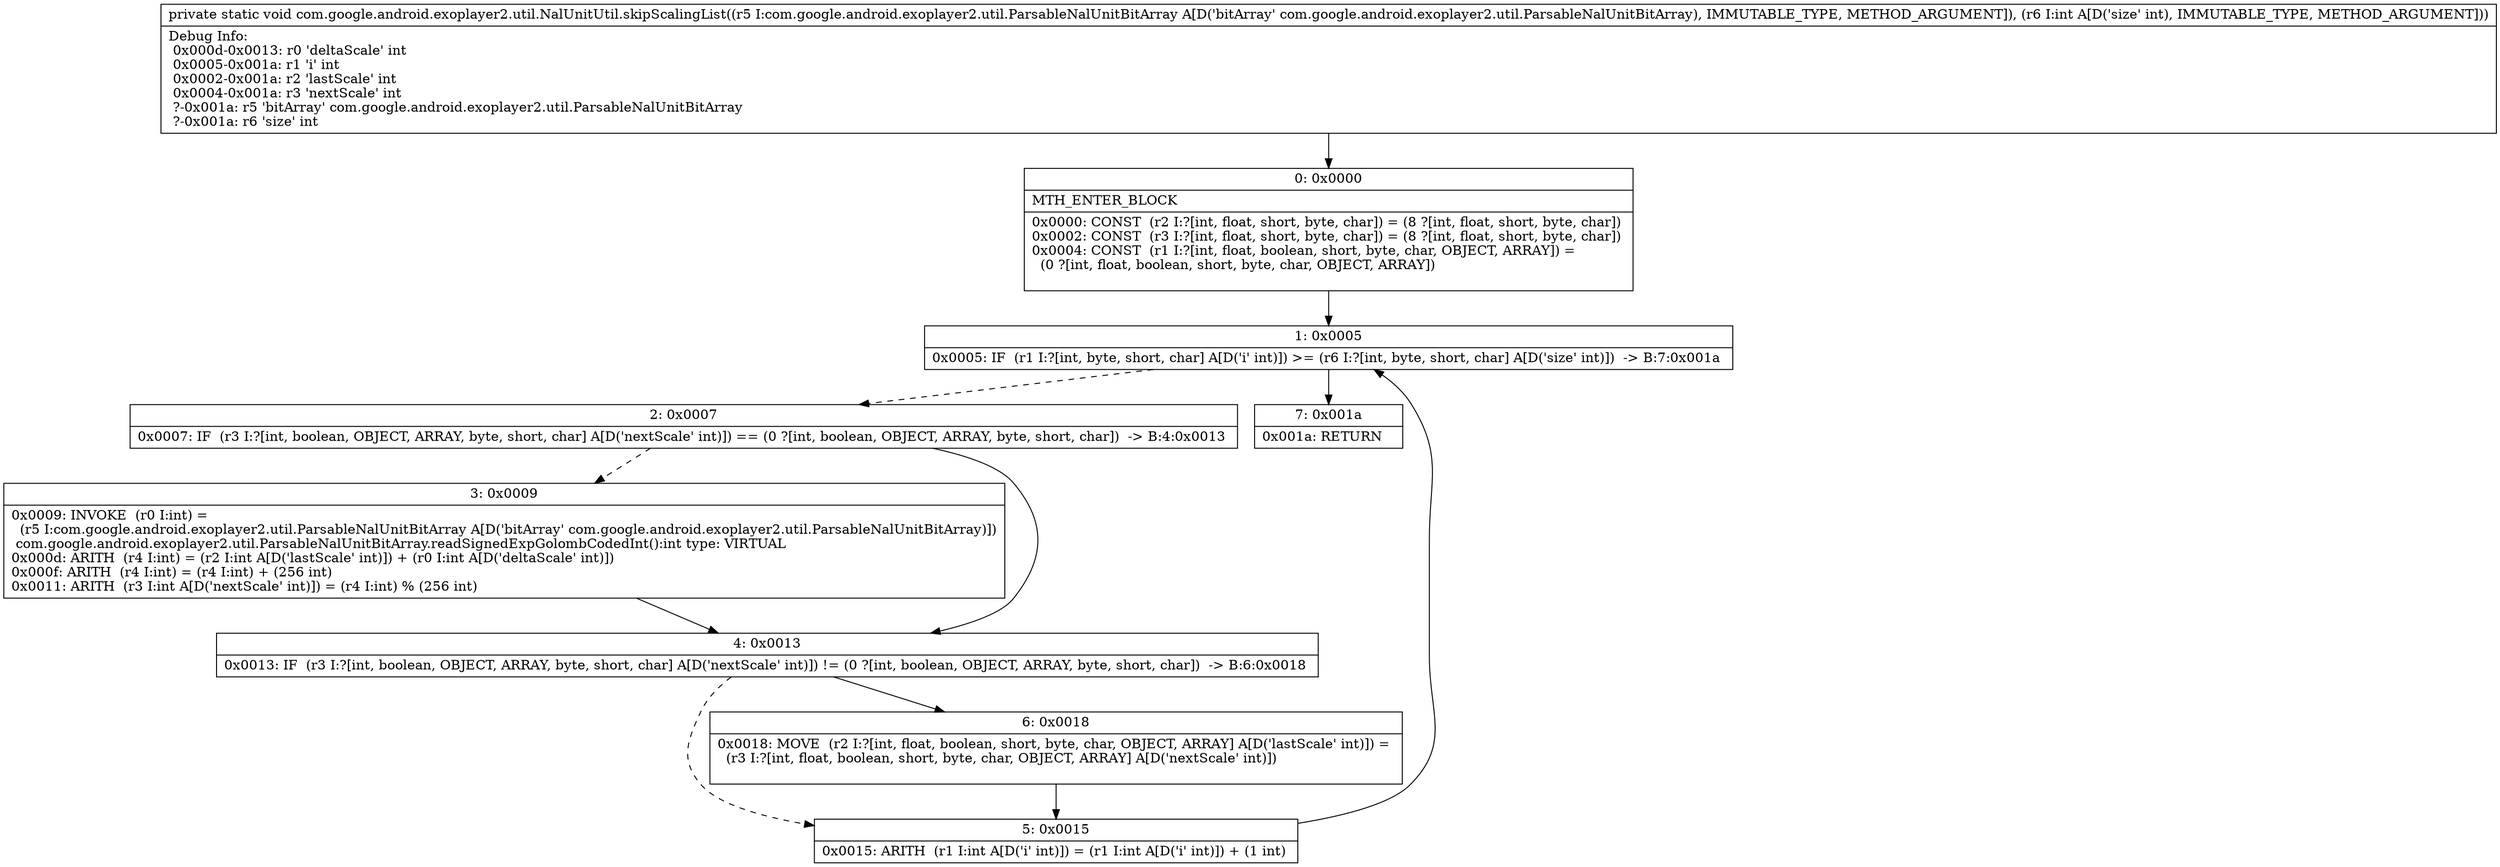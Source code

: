 digraph "CFG forcom.google.android.exoplayer2.util.NalUnitUtil.skipScalingList(Lcom\/google\/android\/exoplayer2\/util\/ParsableNalUnitBitArray;I)V" {
Node_0 [shape=record,label="{0\:\ 0x0000|MTH_ENTER_BLOCK\l|0x0000: CONST  (r2 I:?[int, float, short, byte, char]) = (8 ?[int, float, short, byte, char]) \l0x0002: CONST  (r3 I:?[int, float, short, byte, char]) = (8 ?[int, float, short, byte, char]) \l0x0004: CONST  (r1 I:?[int, float, boolean, short, byte, char, OBJECT, ARRAY]) = \l  (0 ?[int, float, boolean, short, byte, char, OBJECT, ARRAY])\l \l}"];
Node_1 [shape=record,label="{1\:\ 0x0005|0x0005: IF  (r1 I:?[int, byte, short, char] A[D('i' int)]) \>= (r6 I:?[int, byte, short, char] A[D('size' int)])  \-\> B:7:0x001a \l}"];
Node_2 [shape=record,label="{2\:\ 0x0007|0x0007: IF  (r3 I:?[int, boolean, OBJECT, ARRAY, byte, short, char] A[D('nextScale' int)]) == (0 ?[int, boolean, OBJECT, ARRAY, byte, short, char])  \-\> B:4:0x0013 \l}"];
Node_3 [shape=record,label="{3\:\ 0x0009|0x0009: INVOKE  (r0 I:int) = \l  (r5 I:com.google.android.exoplayer2.util.ParsableNalUnitBitArray A[D('bitArray' com.google.android.exoplayer2.util.ParsableNalUnitBitArray)])\l com.google.android.exoplayer2.util.ParsableNalUnitBitArray.readSignedExpGolombCodedInt():int type: VIRTUAL \l0x000d: ARITH  (r4 I:int) = (r2 I:int A[D('lastScale' int)]) + (r0 I:int A[D('deltaScale' int)]) \l0x000f: ARITH  (r4 I:int) = (r4 I:int) + (256 int) \l0x0011: ARITH  (r3 I:int A[D('nextScale' int)]) = (r4 I:int) % (256 int) \l}"];
Node_4 [shape=record,label="{4\:\ 0x0013|0x0013: IF  (r3 I:?[int, boolean, OBJECT, ARRAY, byte, short, char] A[D('nextScale' int)]) != (0 ?[int, boolean, OBJECT, ARRAY, byte, short, char])  \-\> B:6:0x0018 \l}"];
Node_5 [shape=record,label="{5\:\ 0x0015|0x0015: ARITH  (r1 I:int A[D('i' int)]) = (r1 I:int A[D('i' int)]) + (1 int) \l}"];
Node_6 [shape=record,label="{6\:\ 0x0018|0x0018: MOVE  (r2 I:?[int, float, boolean, short, byte, char, OBJECT, ARRAY] A[D('lastScale' int)]) = \l  (r3 I:?[int, float, boolean, short, byte, char, OBJECT, ARRAY] A[D('nextScale' int)])\l \l}"];
Node_7 [shape=record,label="{7\:\ 0x001a|0x001a: RETURN   \l}"];
MethodNode[shape=record,label="{private static void com.google.android.exoplayer2.util.NalUnitUtil.skipScalingList((r5 I:com.google.android.exoplayer2.util.ParsableNalUnitBitArray A[D('bitArray' com.google.android.exoplayer2.util.ParsableNalUnitBitArray), IMMUTABLE_TYPE, METHOD_ARGUMENT]), (r6 I:int A[D('size' int), IMMUTABLE_TYPE, METHOD_ARGUMENT]))  | Debug Info:\l  0x000d\-0x0013: r0 'deltaScale' int\l  0x0005\-0x001a: r1 'i' int\l  0x0002\-0x001a: r2 'lastScale' int\l  0x0004\-0x001a: r3 'nextScale' int\l  ?\-0x001a: r5 'bitArray' com.google.android.exoplayer2.util.ParsableNalUnitBitArray\l  ?\-0x001a: r6 'size' int\l}"];
MethodNode -> Node_0;
Node_0 -> Node_1;
Node_1 -> Node_2[style=dashed];
Node_1 -> Node_7;
Node_2 -> Node_3[style=dashed];
Node_2 -> Node_4;
Node_3 -> Node_4;
Node_4 -> Node_5[style=dashed];
Node_4 -> Node_6;
Node_5 -> Node_1;
Node_6 -> Node_5;
}

